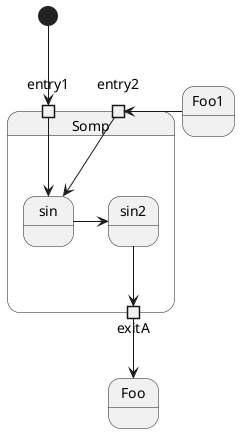 @startuml
state Somp {
  state entry1 <<inputPin>>
  state entry2 <<inputPin>>
  state sin
  entry1 --> sin
  entry2 -> sin
  sin -> sin2
  sin2 --> exitA <<outputPin>>
}

[*] --> entry1
exitA --> Foo
Foo1 -> entry2
@enduml

////////////////////////////

start
  state_diagram
    state
      state_name        Somp
      state_block
        state_diagram
          state
            state_name  entry1
            state_type  inputPin
          state
            state_name  entry2
            state_type  inputPin
          state
            state_name  sin
          transition
            departure_state     entry1
            arrow       -->
            arrival_state       sin
          transition
            departure_state     entry2
            arrow       ->
            arrival_state       sin
          transition
            departure_state     sin
            arrow       ->
            arrival_state       sin2
          transition
            departure_state     sin2
            arrow       -->
            arrival_state       exitA
            state_type  outputPin
    transition
      departure_state   [*]
      arrow     -->
      arrival_state     entry1
    transition
      departure_state   exitA
      arrow     -->
      arrival_state     Foo
    transition
      departure_state   Foo1
      arrow     ->
      arrival_state     entry2
